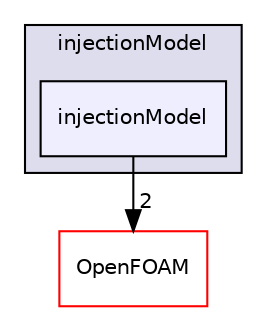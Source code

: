 digraph "src/regionModels/surfaceFilmModels/submodels/kinematic/injectionModel/injectionModel" {
  bgcolor=transparent;
  compound=true
  node [ fontsize="10", fontname="Helvetica"];
  edge [ labelfontsize="10", labelfontname="Helvetica"];
  subgraph clusterdir_052a15cd963399c64c4750aa932b2703 {
    graph [ bgcolor="#ddddee", pencolor="black", label="injectionModel" fontname="Helvetica", fontsize="10", URL="dir_052a15cd963399c64c4750aa932b2703.html"]
  dir_b32ab60baa2bcd08937c716cbd0b6725 [shape=box, label="injectionModel", style="filled", fillcolor="#eeeeff", pencolor="black", URL="dir_b32ab60baa2bcd08937c716cbd0b6725.html"];
  }
  dir_c5473ff19b20e6ec4dfe5c310b3778a8 [shape=box label="OpenFOAM" color="red" URL="dir_c5473ff19b20e6ec4dfe5c310b3778a8.html"];
  dir_b32ab60baa2bcd08937c716cbd0b6725->dir_c5473ff19b20e6ec4dfe5c310b3778a8 [headlabel="2", labeldistance=1.5 headhref="dir_002546_001873.html"];
}
